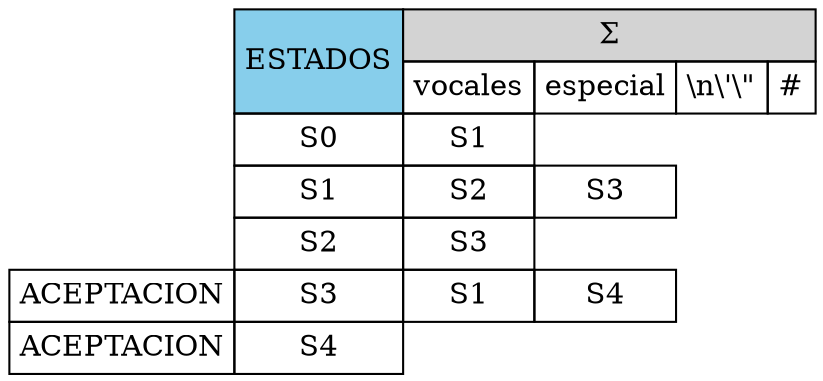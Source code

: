 digraph html { 
abc [shape=none, margin=0, label=< 
<TABLE BORDER="0" CELLBORDER="1" CELLSPACING="0" CELLPADDING="4">
<TR>
<TD BORDER="0"></TD>
<TD COLSPAN = "1" ROWSPAN = "2" BGCOLOR="skyblue">ESTADOS</TD>
<TD COLSPAN="1000" BGCOLOR="lightgrey">Σ</TD>
</TR>
<TR>
<TD BORDER="0"></TD>
<TD>vocales</TD>
<TD>especial</TD>
<TD>\n\'\"</TD>
<TD>#</TD>
</TR>
<TR>
<TD BORDER = "0"></TD>
<TD>S0</TD>
<TD>S1</TD>
</TR>
<TR>
<TD BORDER = "0"></TD>
<TD>S1</TD>
<TD>S2</TD>
<TD>S3</TD>
</TR>
<TR>
<TD BORDER = "0"></TD>
<TD>S2</TD>
<TD>S3</TD>
</TR>
<TR>
<TD>ACEPTACION</TD>
<TD>S3</TD>
<TD>S1</TD>
<TD>S4</TD>
</TR>
<TR>
<TD>ACEPTACION</TD>
<TD>S4</TD>
</TR>
    </TABLE>>];
}
